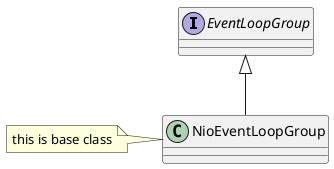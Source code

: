 @startuml
interface EventLoopGroup
class NioEventLoopGroup {
}

note left of NioEventLoopGroup: this is base class
EventLoopGroup <|-- NioEventLoopGroup
@enduml